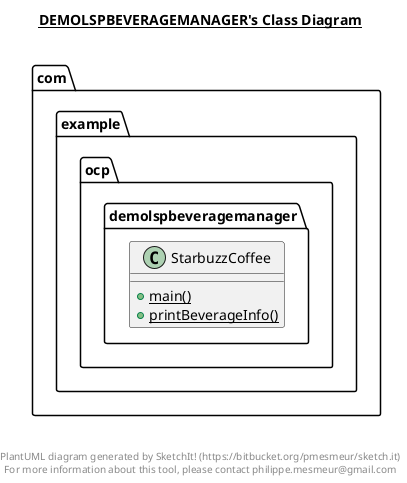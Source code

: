 @startuml

title __DEMOLSPBEVERAGEMANAGER's Class Diagram__\n

  namespace com.example.ocp.demolspbeveragemanager {
    class com.example.ocp.demolspbeveragemanager.StarbuzzCoffee {
        {static} + main()
        {static} + printBeverageInfo()
    }
  }
  



right footer


PlantUML diagram generated by SketchIt! (https://bitbucket.org/pmesmeur/sketch.it)
For more information about this tool, please contact philippe.mesmeur@gmail.com
endfooter

@enduml
